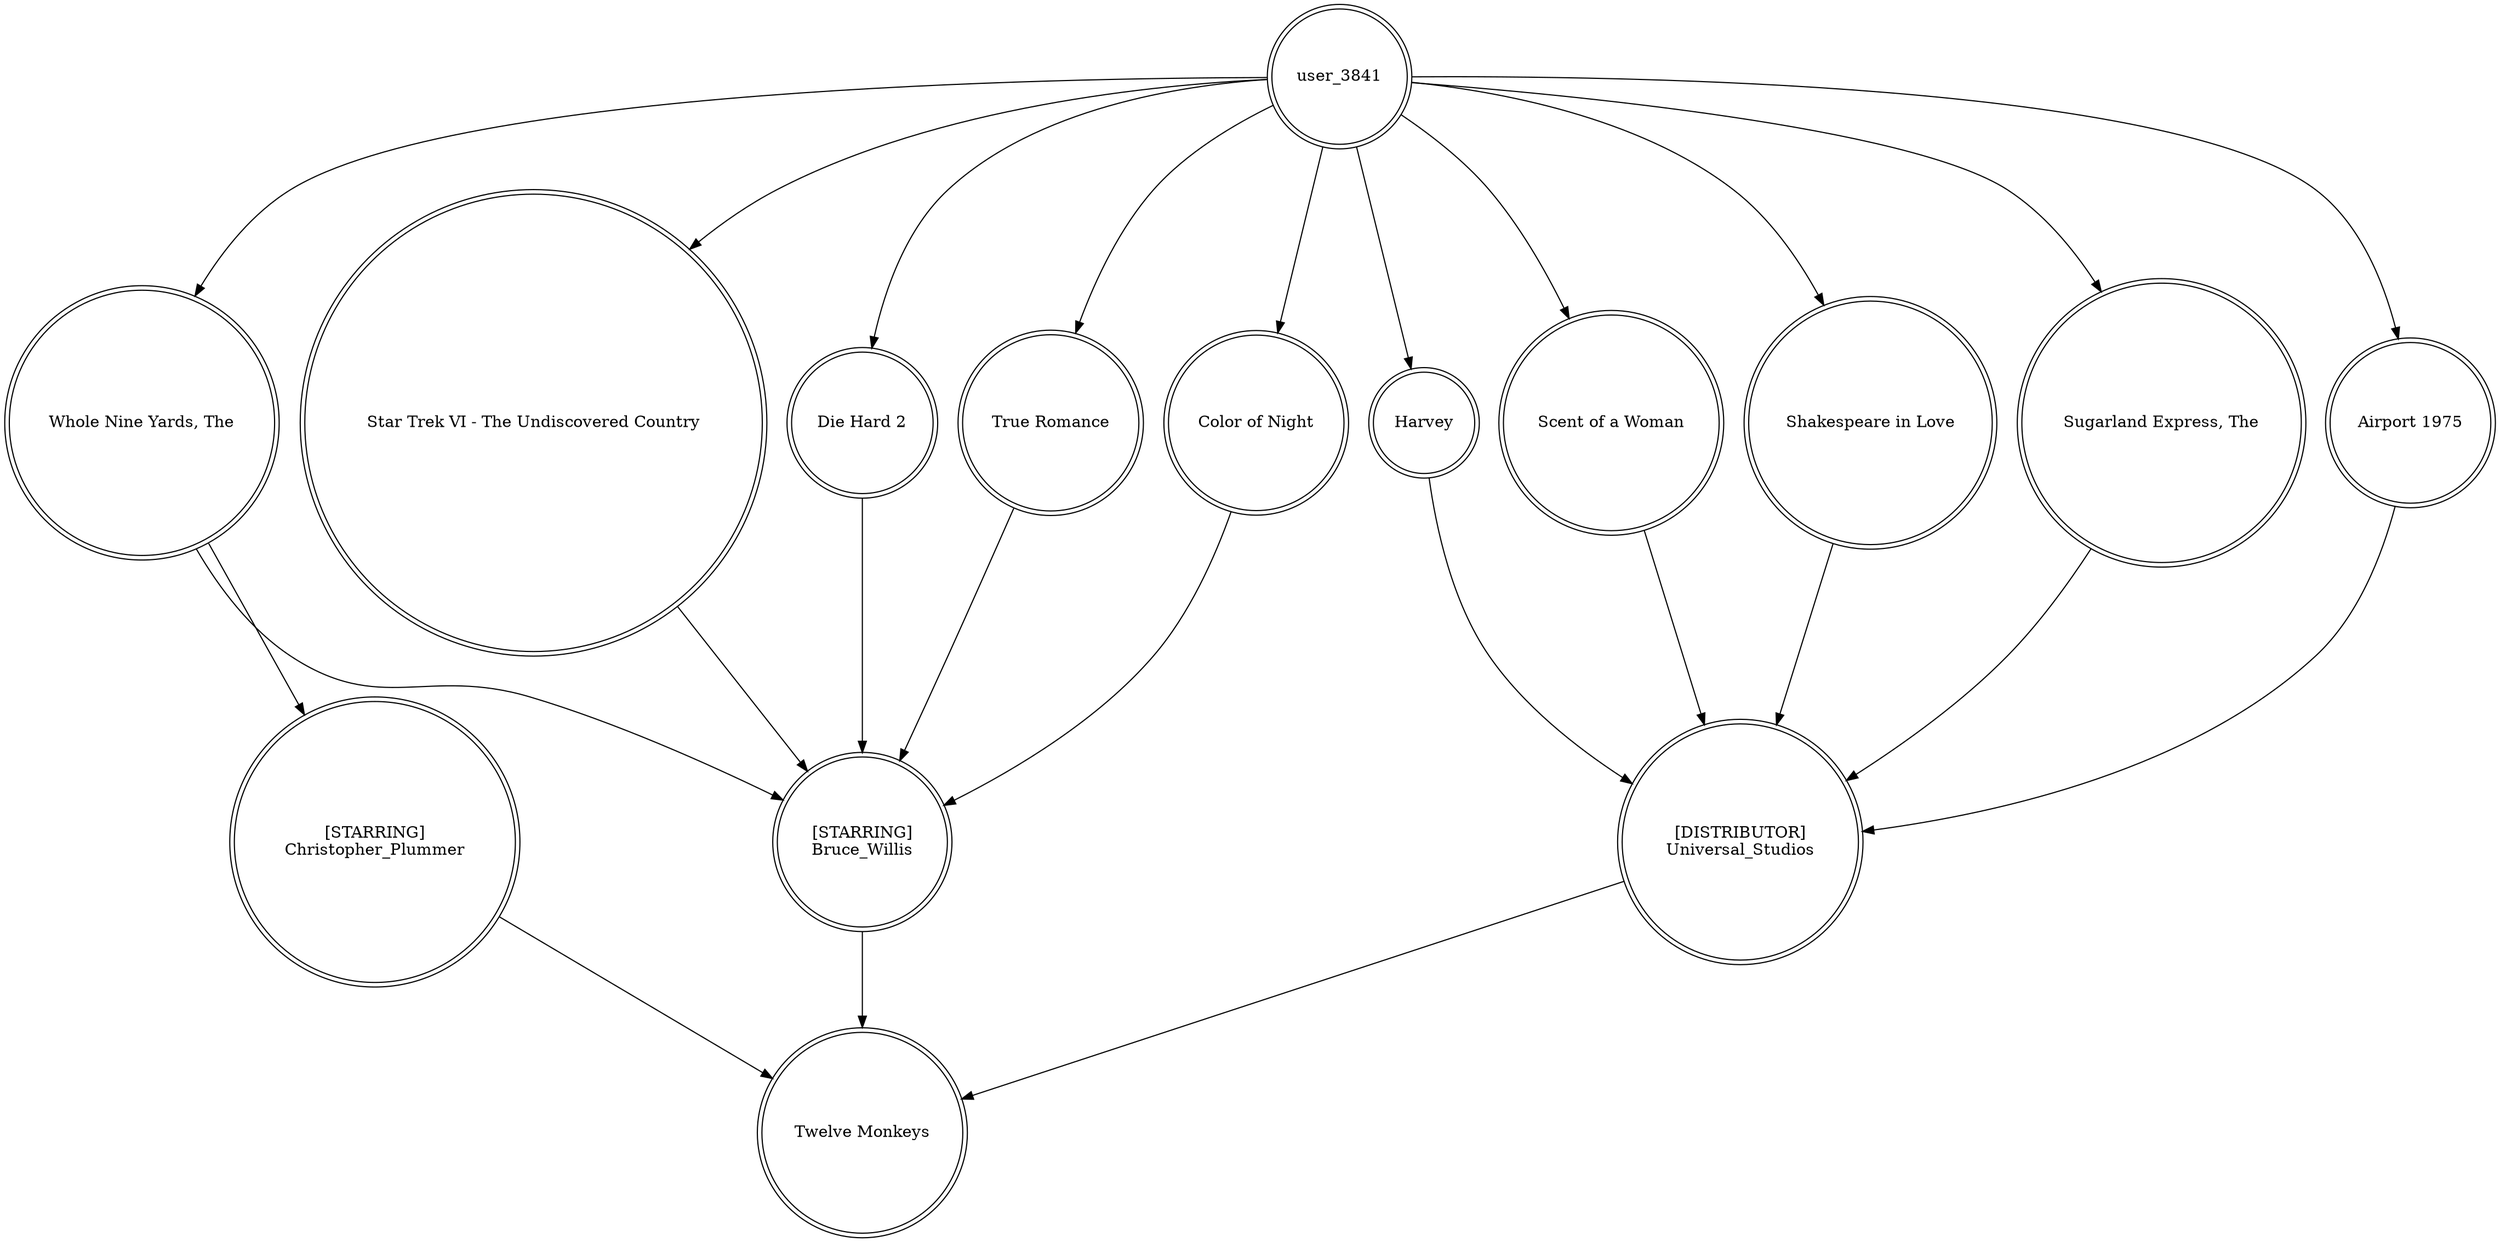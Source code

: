 digraph finite_state_machine {
	node [shape=doublecircle]
	"[STARRING]
Bruce_Willis" -> "Twelve Monkeys"
	user_3841 -> "Whole Nine Yards, The"
	"Star Trek VI - The Undiscovered Country" -> "[STARRING]
Bruce_Willis"
	Harvey -> "[DISTRIBUTOR]
Universal_Studios"
	user_3841 -> "Scent of a Woman"
	user_3841 -> "Shakespeare in Love"
	user_3841 -> "Sugarland Express, The"
	"Die Hard 2" -> "[STARRING]
Bruce_Willis"
	"Whole Nine Yards, The" -> "[STARRING]
Bruce_Willis"
	user_3841 -> Harvey
	user_3841 -> "Die Hard 2"
	"[STARRING]
Christopher_Plummer" -> "Twelve Monkeys"
	"Scent of a Woman" -> "[DISTRIBUTOR]
Universal_Studios"
	"True Romance" -> "[STARRING]
Bruce_Willis"
	"Shakespeare in Love" -> "[DISTRIBUTOR]
Universal_Studios"
	user_3841 -> "Star Trek VI - The Undiscovered Country"
	"Whole Nine Yards, The" -> "[STARRING]
Christopher_Plummer"
	user_3841 -> "True Romance"
	user_3841 -> "Airport 1975"
	user_3841 -> "Color of Night"
	"[DISTRIBUTOR]
Universal_Studios" -> "Twelve Monkeys"
	"Airport 1975" -> "[DISTRIBUTOR]
Universal_Studios"
	"Color of Night" -> "[STARRING]
Bruce_Willis"
	"Sugarland Express, The" -> "[DISTRIBUTOR]
Universal_Studios"
}
